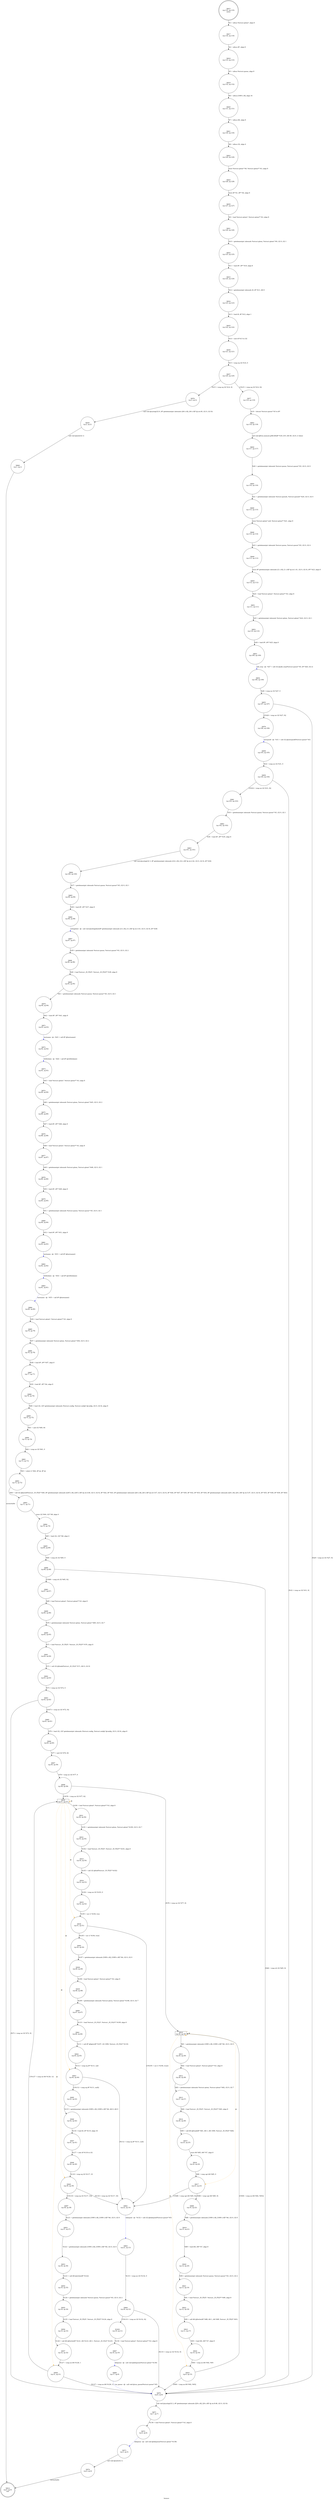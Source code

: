 digraph bounce {
label="bounce"
814 [label="N814\n(rp:0, ep:0)\nexit", shape="doublecircle"]
815 [label="N815\n(rp:135, ep:135)\nentry", shape="doublecircle"]
815 -> 817 [label="%3 = alloca %struct.qitem*, align 8"]
817 [label="N817\n(rp:134, ep:134)", shape="circle"]
817 -> 818 [label="%4 = alloca i8*, align 8"]
818 [label="N818\n(rp:133, ep:133)", shape="circle"]
818 -> 819 [label="%5 = alloca %struct.queue, align 8"]
819 [label="N819\n(rp:132, ep:132)", shape="circle"]
819 -> 820 [label="%6 = alloca [1000 x i8], align 16"]
820 [label="N820\n(rp:131, ep:131)", shape="circle"]
820 -> 821 [label="%7 = alloca i64, align 8"]
821 [label="N821\n(rp:130, ep:130)", shape="circle"]
821 -> 822 [label="%8 = alloca i32, align 4"]
822 [label="N822\n(rp:129, ep:129)", shape="circle"]
822 -> 824 [label="store %struct.qitem* %0, %struct.qitem** %3, align 8"]
824 [label="N824\n(rp:128, ep:128)", shape="circle"]
824 -> 830 [label="store i8* %1, i8** %4, align 8"]
830 [label="N830\n(rp:127, ep:127)", shape="circle"]
830 -> 831 [label="%9 = load %struct.qitem*, %struct.qitem** %3, align 8"]
831 [label="N831\n(rp:126, ep:126)", shape="circle"]
831 -> 832 [label="%10 = getelementptr inbounds %struct.qitem, %struct.qitem* %9, i32 0, i32 1"]
832 [label="N832\n(rp:125, ep:125)", shape="circle"]
832 -> 833 [label="%11 = load i8*, i8** %10, align 8"]
833 [label="N833\n(rp:124, ep:124)", shape="circle"]
833 -> 834 [label="%12 = getelementptr inbounds i8, i8* %11, i64 0"]
834 [label="N834\n(rp:123, ep:123)", shape="circle"]
834 -> 835 [label="%13 = load i8, i8* %12, align 1"]
835 [label="N835\n(rp:122, ep:122)", shape="circle"]
835 -> 836 [label="%14 = sext i8 %13 to i32"]
836 [label="N836\n(rp:121, ep:121)", shape="circle"]
836 -> 837 [label="%15 = icmp eq i32 %14, 0"]
837 [label="N837\n(rp:120, ep:120)", shape="circle"]
837 -> 976 [label="[%15 = icmp eq i32 %14, 0]"]
837 -> 977 [label="[!(%15 = icmp eq i32 %14, 0)]"]
839 [label="N839\n(rp:2, ep:2)", shape="circle"]
839 -> 840 [label="call void @exit(i32 1)"]
840 [label="N840\n(rp:1, ep:1)", shape="circle"]
840 -> 814 [label="unreachable"]
842 [label="N842\n(rp:118, ep:118)", shape="circle"]
842 -> 844 [label="call void @llvm.memset.p0i8.i64(i8* %18, i8 0, i64 40, i32 8, i1 false)"]
844 [label="N844\n(rp:117, ep:117)", shape="circle"]
844 -> 845 [label="%20 = getelementptr inbounds %struct.queue, %struct.queue* %5, i32 0, i32 0"]
845 [label="N845\n(rp:116, ep:116)", shape="circle"]
845 -> 846 [label="%21 = getelementptr inbounds %struct.queueh, %struct.queueh* %20, i32 0, i32 0"]
846 [label="N846\n(rp:115, ep:115)", shape="circle"]
846 -> 848 [label="store %struct.qitem* null, %struct.qitem** %21, align 8"]
848 [label="N848\n(rp:114, ep:114)", shape="circle"]
848 -> 849 [label="%23 = getelementptr inbounds %struct.queue, %struct.queue* %5, i32 0, i32 4"]
849 [label="N849\n(rp:113, ep:113)", shape="circle"]
849 -> 850 [label="store i8* getelementptr inbounds ([1 x i8], [1 x i8]* @.str.1.41, i32 0, i32 0), i8** %23, align 8"]
850 [label="N850\n(rp:112, ep:112)", shape="circle"]
850 -> 851 [label="%24 = load %struct.qitem*, %struct.qitem** %3, align 8"]
851 [label="N851\n(rp:111, ep:111)", shape="circle"]
851 -> 852 [label="%25 = getelementptr inbounds %struct.qitem, %struct.qitem* %24, i32 0, i32 1"]
852 [label="N852\n(rp:110, ep:110)", shape="circle"]
852 -> 853 [label="%26 = load i8*, i8** %25, align 8"]
853 [label="N853\n(rp:109, ep:109)", shape="circle"]
853 -> 854 [label="add_recp --@-- %27 = call i32 @add_recp(%struct.queue* %5, i8* %26, i32 2)", style="dashed", color="blue"]
854 [label="N854\n(rp:108, ep:108)", shape="circle"]
854 -> 855 [label="%28 = icmp ne i32 %27, 0"]
855 [label="N855\n(rp:107, ep:107)", shape="circle"]
855 -> 979 [label="[!(%28 = icmp ne i32 %27, 0)]"]
855 -> 970 [label="[%28 = icmp ne i32 %27, 0]"]
858 [label="N858\n(rp:105, ep:105)", shape="circle"]
858 -> 859 [label="%32 = icmp ne i32 %31, 0"]
859 [label="N859\n(rp:104, ep:104)", shape="circle"]
859 -> 981 [label="[!(%32 = icmp ne i32 %31, 0)]"]
859 -> 970 [label="[%32 = icmp ne i32 %31, 0]"]
862 [label="N862\n(rp:102, ep:102)", shape="circle"]
862 -> 863 [label="%36 = load i8*, i8** %35, align 8"]
863 [label="N863\n(rp:101, ep:101)", shape="circle"]
863 -> 864 [label="call void @syslog(i32 3, i8* getelementptr inbounds ([32 x i8], [32 x i8]* @.str.2.42, i32 0, i32 0), i8* %36)"]
864 [label="N864\n(rp:100, ep:100)", shape="circle"]
864 -> 865 [label="%37 = getelementptr inbounds %struct.queue, %struct.queue* %5, i32 0, i32 1"]
865 [label="N865\n(rp:99, ep:99)", shape="circle"]
865 -> 866 [label="%38 = load i8*, i8** %37, align 8"]
866 [label="N866\n(rp:98, ep:98)", shape="circle"]
866 -> 867 [label="setlogident --@-- call void @setlogident(i8* getelementptr inbounds ([3 x i8], [3 x i8]* @.str.3.43, i32 0, i32 0), i8* %38)", style="dashed", color="blue"]
867 [label="N867\n(rp:97, ep:97)", shape="circle"]
867 -> 868 [label="%39 = getelementptr inbounds %struct.queue, %struct.queue* %5, i32 0, i32 2"]
868 [label="N868\n(rp:96, ep:96)", shape="circle"]
868 -> 869 [label="%40 = load %struct._IO_FILE*, %struct._IO_FILE** %39, align 8"]
869 [label="N869\n(rp:95, ep:95)", shape="circle"]
869 -> 870 [label="%41 = getelementptr inbounds %struct.queue, %struct.queue* %5, i32 0, i32 1"]
870 [label="N870\n(rp:94, ep:94)", shape="circle"]
870 -> 871 [label="%42 = load i8*, i8** %41, align 8"]
871 [label="N871\n(rp:93, ep:93)", shape="circle"]
871 -> 872 [label="hostname --@-- %43 = call i8* @hostname()", style="dashed", color="blue"]
872 [label="N872\n(rp:92, ep:92)", shape="circle"]
872 -> 873 [label="rfc822date --@-- %44 = call i8* @rfc822date()", style="dashed", color="blue"]
873 [label="N873\n(rp:91, ep:91)", shape="circle"]
873 -> 874 [label="%45 = load %struct.qitem*, %struct.qitem** %3, align 8"]
874 [label="N874\n(rp:90, ep:90)", shape="circle"]
874 -> 875 [label="%46 = getelementptr inbounds %struct.qitem, %struct.qitem* %45, i32 0, i32 2"]
875 [label="N875\n(rp:89, ep:89)", shape="circle"]
875 -> 876 [label="%47 = load i8*, i8** %46, align 8"]
876 [label="N876\n(rp:88, ep:88)", shape="circle"]
876 -> 877 [label="%48 = load %struct.qitem*, %struct.qitem** %3, align 8"]
877 [label="N877\n(rp:87, ep:87)", shape="circle"]
877 -> 878 [label="%49 = getelementptr inbounds %struct.qitem, %struct.qitem* %48, i32 0, i32 1"]
878 [label="N878\n(rp:86, ep:86)", shape="circle"]
878 -> 879 [label="%50 = load i8*, i8** %49, align 8"]
879 [label="N879\n(rp:85, ep:85)", shape="circle"]
879 -> 880 [label="%51 = getelementptr inbounds %struct.queue, %struct.queue* %5, i32 0, i32 1"]
880 [label="N880\n(rp:84, ep:84)", shape="circle"]
880 -> 881 [label="%52 = load i8*, i8** %51, align 8"]
881 [label="N881\n(rp:83, ep:83)", shape="circle"]
881 -> 882 [label="hostname --@-- %53 = call i8* @hostname()", style="dashed", color="blue"]
882 [label="N882\n(rp:82, ep:82)", shape="circle"]
882 -> 883 [label="rfc822date --@-- %54 = call i8* @rfc822date()", style="dashed", color="blue"]
883 [label="N883\n(rp:81, ep:81)", shape="circle"]
883 -> 884 [label="hostname --@-- %55 = call i8* @hostname()", style="dashed", color="blue"]
884 [label="N884\n(rp:80, ep:80)", shape="circle"]
884 -> 885 [label="%56 = load %struct.qitem*, %struct.qitem** %3, align 8"]
885 [label="N885\n(rp:79, ep:79)", shape="circle"]
885 -> 886 [label="%57 = getelementptr inbounds %struct.qitem, %struct.qitem* %56, i32 0, i32 2"]
886 [label="N886\n(rp:78, ep:78)", shape="circle"]
886 -> 887 [label="%58 = load i8*, i8** %57, align 8"]
887 [label="N887\n(rp:77, ep:77)", shape="circle"]
887 -> 888 [label="%59 = load i8*, i8** %4, align 8"]
888 [label="N888\n(rp:76, ep:76)", shape="circle"]
888 -> 889 [label="%60 = load i32, i32* getelementptr inbounds (%struct.config, %struct.config* @config, i32 0, i32 6), align 8"]
889 [label="N889\n(rp:75, ep:75)", shape="circle"]
889 -> 890 [label="%61 = and i32 %60, 64"]
890 [label="N890\n(rp:74, ep:74)", shape="circle"]
890 -> 891 [label="%62 = icmp ne i32 %61, 0"]
891 [label="N891\n(rp:73, ep:73)", shape="circle"]
891 -> 892 [label="%63 = select i1 %62, i8* @, i8* @"]
892 [label="N892\n(rp:72, ep:72)", shape="circle"]
892 -> 893 [label="%64 = call i32 @fprintf(%struct._IO_FILE* %40, i8* getelementptr inbounds ([245 x i8], [245 x i8]* @.str.4.46, i32 0, i32 0), i8* %42, i8* %43, i8* getelementptr inbounds ([26 x i8], [26 x i8]* @.str.5.47, i32 0, i32 0), i8* %44, i8* %47, i8* %50, i8* %52, i8* %53, i8* %54, i8* getelementptr inbounds ([26 x i8], [26 x i8]* @.str.5.47, i32 0, i32 0), i8* %55, i8* %58, i8* %59, i8* %63)"]
893 [label="N893\n(rp:71, ep:71)", shape="circle"]
893 -> 894 [label="store i32 %64, i32* %8, align 4"]
894 [label="N894\n(rp:70, ep:70)", shape="circle"]
894 -> 895 [label="%65 = load i32, i32* %8, align 4"]
895 [label="N895\n(rp:69, ep:69)", shape="circle"]
895 -> 896 [label="%66 = icmp slt i32 %65, 0"]
896 [label="N896\n(rp:68, ep:68)", shape="circle"]
896 -> 983 [label="[!(%66 = icmp slt i32 %65, 0)]"]
896 -> 970 [label="[%66 = icmp slt i32 %65, 0]"]
899 [label="N899\n(rp:66, ep:66)", shape="circle"]
899 -> 900 [label="%70 = getelementptr inbounds %struct.qitem, %struct.qitem* %69, i32 0, i32 7"]
900 [label="N900\n(rp:65, ep:65)", shape="circle"]
900 -> 901 [label="%71 = load %struct._IO_FILE*, %struct._IO_FILE** %70, align 8"]
901 [label="N901\n(rp:64, ep:64)", shape="circle"]
901 -> 902 [label="%72 = call i32 @fseek(%struct._IO_FILE* %71, i64 0, i32 0)"]
902 [label="N902\n(rp:63, ep:63)", shape="circle"]
902 -> 903 [label="%73 = icmp ne i32 %72, 0"]
903 [label="N903\n(rp:62, ep:62)", shape="circle"]
903 -> 985 [label="[!(%73 = icmp ne i32 %72, 0)]"]
903 -> 970 [label="[%73 = icmp ne i32 %72, 0]"]
906 [label="N906\n(rp:60, ep:60)", shape="circle"]
906 -> 907 [label="%77 = and i32 %76, 64"]
907 [label="N907\n(rp:59, ep:59)", shape="circle"]
907 -> 908 [label="%78 = icmp ne i32 %77, 0"]
908 [label="N908\n(rp:58, ep:58)", shape="circle"]
908 -> 910 [label="[%78 = icmp ne i32 %77, 0]"]
908 -> 930 [label="[!(%78 = icmp ne i32 %77, 0)]"]
910 [label="N910\n(rp:30, ep:30)", shape="box"]
910 -> 911 [label="%81 = getelementptr inbounds [1000 x i8], [1000 x i8]* %6, i32 0, i32 0"]
910 -> 910 [label="@", style="dashed", color="orange"]
910 -> 917 [label="@", style="dashed", color="orange"]
910 -> 925 [label="@", style="dashed", color="orange"]
911 [label="N911\n(rp:29, ep:29)", shape="circle"]
911 -> 912 [label="%82 = load %struct.qitem*, %struct.qitem** %3, align 8"]
912 [label="N912\n(rp:28, ep:28)", shape="circle"]
912 -> 913 [label="%83 = getelementptr inbounds %struct.qitem, %struct.qitem* %82, i32 0, i32 7"]
913 [label="N913\n(rp:27, ep:27)", shape="circle"]
913 -> 914 [label="%84 = load %struct._IO_FILE*, %struct._IO_FILE** %83, align 8"]
914 [label="N914\n(rp:26, ep:26)", shape="circle"]
914 -> 915 [label="%85 = call i64 @fread(i8* %81, i64 1, i64 1000, %struct._IO_FILE* %84)"]
915 [label="N915\n(rp:25, ep:25)", shape="circle"]
915 -> 916 [label="store i64 %85, i64* %7, align 8"]
916 [label="N916\n(rp:24, ep:24)", shape="circle"]
916 -> 917 [label="%86 = icmp ugt i64 %85, 0"]
917 [label="N917\n(rp:23, ep:23)", shape="circle"]
917 -> 988 [label="[%86 = icmp ugt i64 %85, 0]"]
917 -> 962 [label="[!(%86 = icmp ugt i64 %85, 0)]"]
919 [label="N919\n(rp:15, ep:21)", shape="circle"]
919 -> 920 [label="%89 = load i64, i64* %7, align 8"]
920 [label="N920\n(rp:14, ep:20)", shape="circle"]
920 -> 921 [label="%90 = getelementptr inbounds %struct.queue, %struct.queue* %5, i32 0, i32 2"]
921 [label="N921\n(rp:13, ep:19)", shape="circle"]
921 -> 922 [label="%91 = load %struct._IO_FILE*, %struct._IO_FILE** %90, align 8"]
922 [label="N922\n(rp:12, ep:18)", shape="circle"]
922 -> 923 [label="%92 = call i64 @fwrite(i8* %88, i64 1, i64 %89, %struct._IO_FILE* %91)"]
923 [label="N923\n(rp:11, ep:17)", shape="circle"]
923 -> 924 [label="%93 = load i64, i64* %7, align 8"]
924 [label="N924\n(rp:10, ep:16)", shape="circle"]
924 -> 925 [label="%94 = icmp ne i64 %92, %93"]
925 [label="N925\n(rp:9, ep:15)", shape="circle"]
925 -> 970 [label="[%94 = icmp ne i64 %92, %93]"]
925 -> 910 [label="[!(%94 = icmp ne i64 %92, %93)]"]
930 [label="N930\n(rp:57, ep:57)", shape="box"]
930 -> 931 [label="%100 = load %struct.qitem*, %struct.qitem** %3, align 8"]
930 -> 930 [label="@", style="dashed", color="orange"]
930 -> 949 [label="@", style="dashed", color="orange"]
930 -> 936 [label="@", style="dashed", color="orange"]
930 -> 958 [label="@", style="dashed", color="orange"]
930 -> 943 [label="@", style="dashed", color="orange"]
931 [label="N931\n(rp:56, ep:56)", shape="circle"]
931 -> 932 [label="%101 = getelementptr inbounds %struct.qitem, %struct.qitem* %100, i32 0, i32 7"]
932 [label="N932\n(rp:55, ep:55)", shape="circle"]
932 -> 933 [label="%102 = load %struct._IO_FILE*, %struct._IO_FILE** %101, align 8"]
933 [label="N933\n(rp:54, ep:54)", shape="circle"]
933 -> 934 [label="%103 = call i32 @feof(%struct._IO_FILE* %102)"]
934 [label="N934\n(rp:53, ep:53)", shape="circle"]
934 -> 935 [label="%104 = icmp ne i32 %103, 0"]
935 [label="N935\n(rp:52, ep:52)", shape="circle"]
935 -> 936 [label="%105 = xor i1 %104, true"]
936 [label="N936\n(rp:51, ep:51)", shape="circle"]
936 -> 992 [label="[%105 = xor i1 %104, true]"]
936 -> 962 [label="[!(%105 = xor i1 %104, true)]"]
938 [label="N938\n(rp:49, ep:49)", shape="circle"]
938 -> 939 [label="%108 = load %struct.qitem*, %struct.qitem** %3, align 8"]
939 [label="N939\n(rp:48, ep:48)", shape="circle"]
939 -> 940 [label="%109 = getelementptr inbounds %struct.qitem, %struct.qitem* %108, i32 0, i32 7"]
940 [label="N940\n(rp:47, ep:47)", shape="circle"]
940 -> 941 [label="%110 = load %struct._IO_FILE*, %struct._IO_FILE** %109, align 8"]
941 [label="N941\n(rp:46, ep:46)", shape="circle"]
941 -> 942 [label="%111 = call i8* @fgets(i8* %107, i32 1000, %struct._IO_FILE* %110)"]
942 [label="N942\n(rp:45, ep:45)", shape="circle"]
942 -> 943 [label="%112 = icmp eq i8* %111, null"]
943 [label="N943\n(rp:44, ep:44)", shape="circle"]
943 -> 995 [label="[!(%112 = icmp eq i8* %111, null)]"]
943 -> 962 [label="[%112 = icmp eq i8* %111, null]"]
946 [label="N946\n(rp:42, ep:42)", shape="circle"]
946 -> 947 [label="%116 = load i8, i8* %115, align 16"]
947 [label="N947\n(rp:41, ep:41)", shape="circle"]
947 -> 948 [label="%117 = sext i8 %116 to i32"]
948 [label="N948\n(rp:40, ep:40)", shape="circle"]
948 -> 949 [label="%118 = icmp eq i32 %117, 10"]
949 [label="N949\n(rp:39, ep:39)", shape="circle"]
949 -> 997 [label="[!(%118 = icmp eq i32 %117, 10)]"]
949 -> 962 [label="[%118 = icmp eq i32 %117, 10]"]
952 [label="N952\n(rp:37, ep:37)", shape="circle"]
952 -> 953 [label="%122 = getelementptr inbounds [1000 x i8], [1000 x i8]* %6, i32 0, i32 0"]
953 [label="N953\n(rp:36, ep:36)", shape="circle"]
953 -> 954 [label="%123 = call i64 @strlen(i8* %122)"]
954 [label="N954\n(rp:35, ep:35)", shape="circle"]
954 -> 955 [label="%124 = getelementptr inbounds %struct.queue, %struct.queue* %5, i32 0, i32 2"]
955 [label="N955\n(rp:34, ep:34)", shape="circle"]
955 -> 956 [label="%125 = load %struct._IO_FILE*, %struct._IO_FILE** %124, align 8"]
956 [label="N956\n(rp:33, ep:33)", shape="circle"]
956 -> 957 [label="%126 = call i64 @fwrite(i8* %121, i64 %123, i64 1, %struct._IO_FILE* %125)"]
957 [label="N957\n(rp:32, ep:32)", shape="circle"]
957 -> 958 [label="%127 = icmp ne i64 %126, 1"]
958 [label="N958\n(rp:31, ep:31)", shape="circle"]
958 -> 970 [label="[%127 = icmp ne i64 %126, 1]"]
958 -> 930 [label="[!(%127 = icmp ne i64 %126, 1)]"]
962 [label="N962\n(rp:22, ep:14)", shape="circle"]
962 -> 963 [label="linkspool --@-- %132 = call i32 @linkspool(%struct.queue* %5)", style="dashed", color="blue"]
963 [label="N963\n(rp:21, ep:13)", shape="circle"]
963 -> 964 [label="%133 = icmp ne i32 %132, 0"]
964 [label="N964\n(rp:20, ep:12)", shape="circle"]
964 -> 1001 [label="[!(%133 = icmp ne i32 %132, 0)]"]
964 -> 970 [label="[%133 = icmp ne i32 %132, 0]"]
967 [label="N967\n(rp:18, ep:10)", shape="circle"]
967 -> 968 [label="delqueue --@-- call void @delqueue(%struct.qitem* %136)", style="dashed", color="blue"]
968 [label="N968\n(rp:17, ep:9)", shape="circle"]
968 -> 970 [label="run_queue --@-- call void @run_queue(%struct.queue* %5)", style="dashed", color="blue"]
970 [label="N970\n(rp:8, ep:8)", shape="circle"]
970 -> 971 [label="call void @syslog(i32 2, i8* getelementptr inbounds ([26 x i8], [26 x i8]* @.str.8.48, i32 0, i32 0))"]
971 [label="N971\n(rp:7, ep:7)", shape="circle"]
971 -> 972 [label="%138 = load %struct.qitem*, %struct.qitem** %3, align 8"]
972 [label="N972\n(rp:6, ep:6)", shape="circle"]
972 -> 973 [label="delqueue --@-- call void @delqueue(%struct.qitem* %138)", style="dashed", color="blue"]
973 [label="N973\n(rp:5, ep:5)", shape="circle"]
973 -> 974 [label="call void @exit(i32 1)"]
974 [label="N974\n(rp:4, ep:4)", shape="circle"]
974 -> 814 [label="unreachable"]
976 [label="N976\n(rp:3, ep:3)", shape="circle"]
976 -> 839 [label="call void @syslog(i32 6, i8* getelementptr inbounds ([44 x i8], [44 x i8]* @.str.40, i32 0, i32 0))"]
977 [label="N977\n(rp:119, ep:119)", shape="circle"]
977 -> 842 [label="%18 = bitcast %struct.queue* %5 to i8*"]
979 [label="N979\n(rp:106, ep:106)", shape="circle"]
979 -> 858 [label="newspoolf --@-- %31 = call i32 @newspoolf(%struct.queue* %5)", style="dashed", color="blue"]
981 [label="N981\n(rp:103, ep:103)", shape="circle"]
981 -> 862 [label="%35 = getelementptr inbounds %struct.queue, %struct.queue* %5, i32 0, i32 1"]
983 [label="N983\n(rp:67, ep:67)", shape="circle"]
983 -> 899 [label="%69 = load %struct.qitem*, %struct.qitem** %3, align 8"]
985 [label="N985\n(rp:61, ep:61)", shape="circle"]
985 -> 906 [label="%76 = load i32, i32* getelementptr inbounds (%struct.config, %struct.config* @config, i32 0, i32 6), align 8"]
988 [label="N988\n(rp:16, ep:22)", shape="circle"]
988 -> 919 [label="%88 = getelementptr inbounds [1000 x i8], [1000 x i8]* %6, i32 0, i32 0"]
992 [label="N992\n(rp:50, ep:50)", shape="circle"]
992 -> 938 [label="%107 = getelementptr inbounds [1000 x i8], [1000 x i8]* %6, i32 0, i32 0"]
995 [label="N995\n(rp:43, ep:43)", shape="circle"]
995 -> 946 [label="%115 = getelementptr inbounds [1000 x i8], [1000 x i8]* %6, i64 0, i64 0"]
997 [label="N997\n(rp:38, ep:38)", shape="circle"]
997 -> 952 [label="%121 = getelementptr inbounds [1000 x i8], [1000 x i8]* %6, i32 0, i32 0"]
1001 [label="N1001\n(rp:19, ep:11)", shape="circle"]
1001 -> 967 [label="%136 = load %struct.qitem*, %struct.qitem** %3, align 8"]
}
